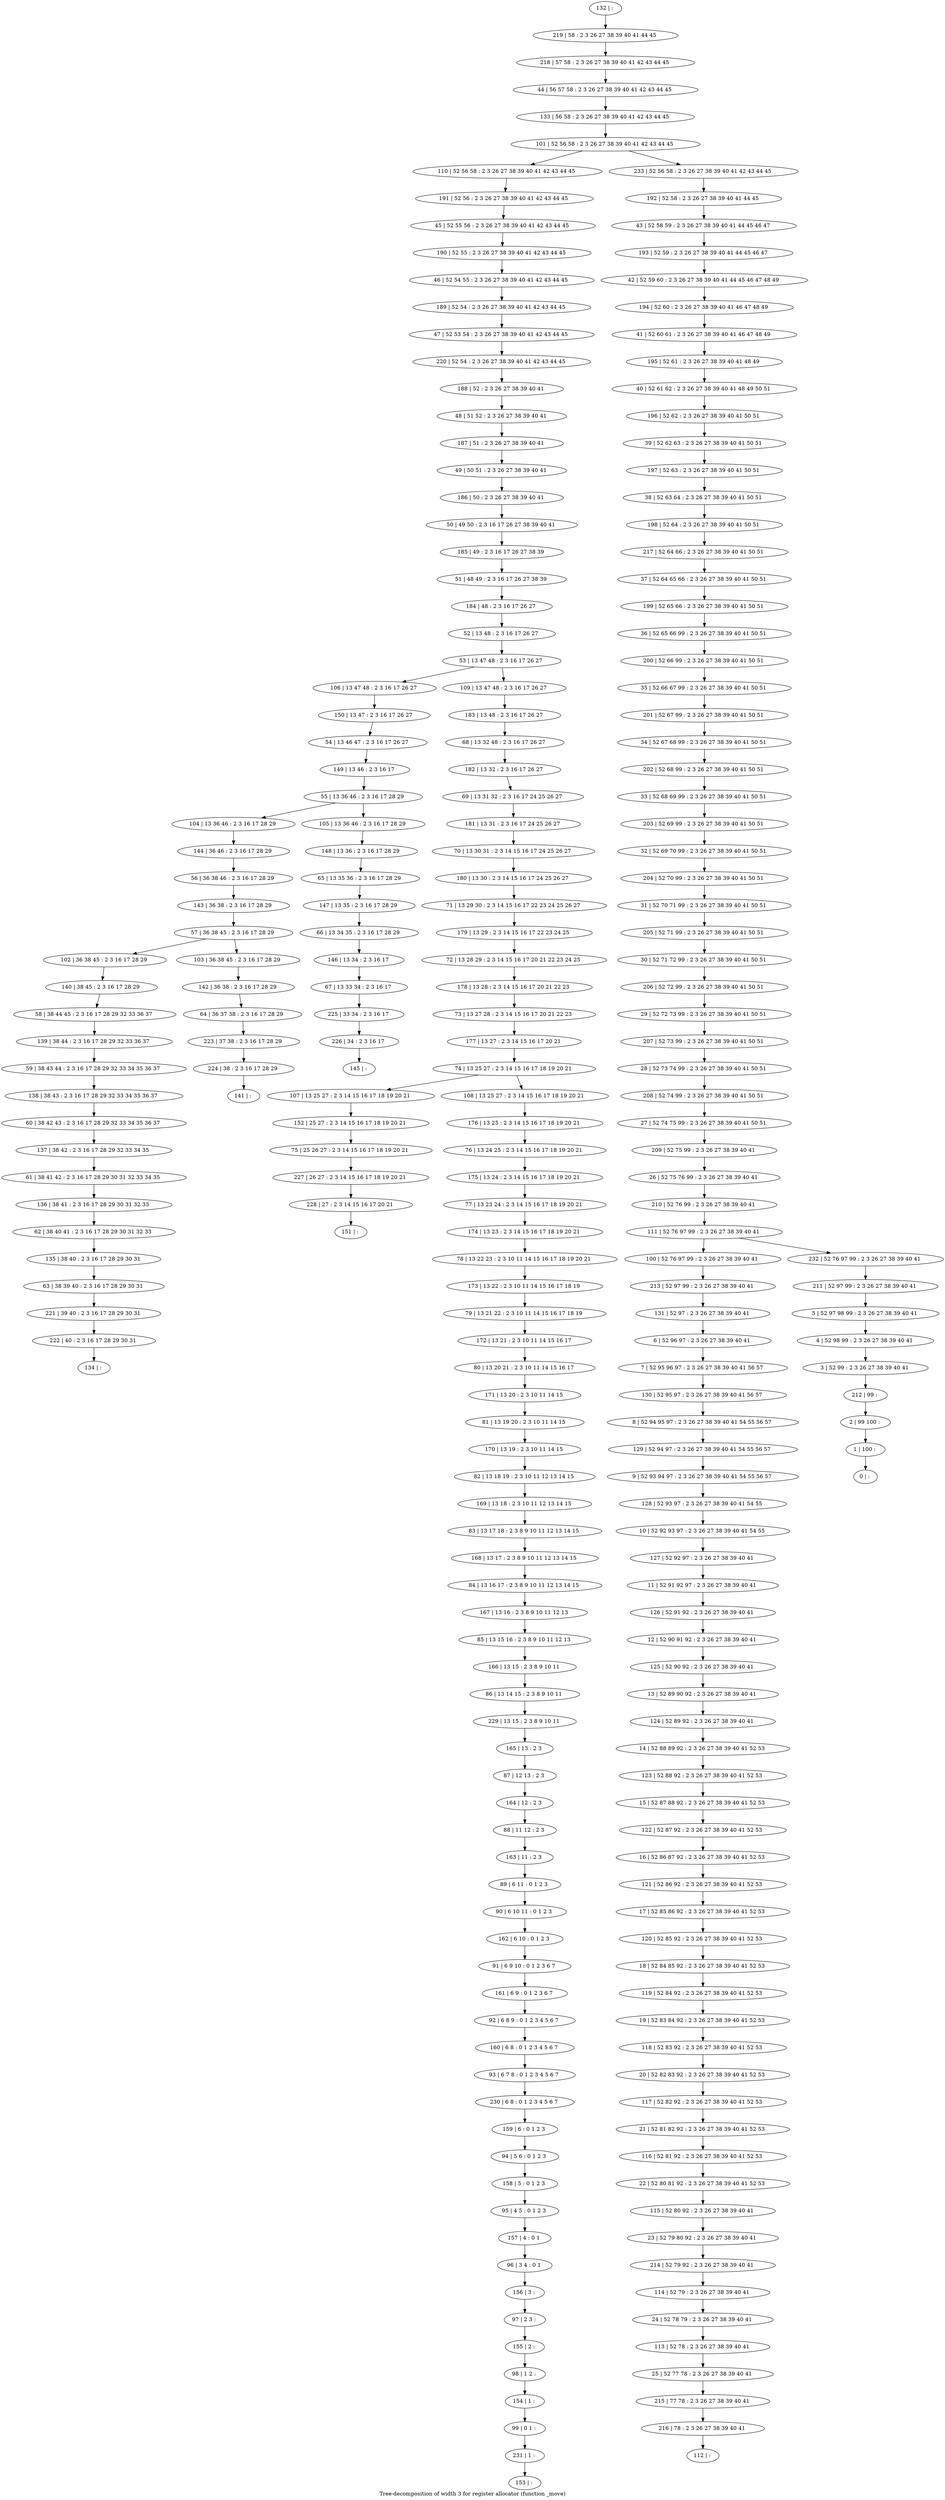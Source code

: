 digraph G {
graph [label="Tree-decomposition of width 3 for register allocator (function _move)"]
0[label="0 | : "];
1[label="1 | 100 : "];
2[label="2 | 99 100 : "];
3[label="3 | 52 99 : 2 3 26 27 38 39 40 41 "];
4[label="4 | 52 98 99 : 2 3 26 27 38 39 40 41 "];
5[label="5 | 52 97 98 99 : 2 3 26 27 38 39 40 41 "];
6[label="6 | 52 96 97 : 2 3 26 27 38 39 40 41 "];
7[label="7 | 52 95 96 97 : 2 3 26 27 38 39 40 41 56 57 "];
8[label="8 | 52 94 95 97 : 2 3 26 27 38 39 40 41 54 55 56 57 "];
9[label="9 | 52 93 94 97 : 2 3 26 27 38 39 40 41 54 55 56 57 "];
10[label="10 | 52 92 93 97 : 2 3 26 27 38 39 40 41 54 55 "];
11[label="11 | 52 91 92 97 : 2 3 26 27 38 39 40 41 "];
12[label="12 | 52 90 91 92 : 2 3 26 27 38 39 40 41 "];
13[label="13 | 52 89 90 92 : 2 3 26 27 38 39 40 41 "];
14[label="14 | 52 88 89 92 : 2 3 26 27 38 39 40 41 52 53 "];
15[label="15 | 52 87 88 92 : 2 3 26 27 38 39 40 41 52 53 "];
16[label="16 | 52 86 87 92 : 2 3 26 27 38 39 40 41 52 53 "];
17[label="17 | 52 85 86 92 : 2 3 26 27 38 39 40 41 52 53 "];
18[label="18 | 52 84 85 92 : 2 3 26 27 38 39 40 41 52 53 "];
19[label="19 | 52 83 84 92 : 2 3 26 27 38 39 40 41 52 53 "];
20[label="20 | 52 82 83 92 : 2 3 26 27 38 39 40 41 52 53 "];
21[label="21 | 52 81 82 92 : 2 3 26 27 38 39 40 41 52 53 "];
22[label="22 | 52 80 81 92 : 2 3 26 27 38 39 40 41 52 53 "];
23[label="23 | 52 79 80 92 : 2 3 26 27 38 39 40 41 "];
24[label="24 | 52 78 79 : 2 3 26 27 38 39 40 41 "];
25[label="25 | 52 77 78 : 2 3 26 27 38 39 40 41 "];
26[label="26 | 52 75 76 99 : 2 3 26 27 38 39 40 41 "];
27[label="27 | 52 74 75 99 : 2 3 26 27 38 39 40 41 50 51 "];
28[label="28 | 52 73 74 99 : 2 3 26 27 38 39 40 41 50 51 "];
29[label="29 | 52 72 73 99 : 2 3 26 27 38 39 40 41 50 51 "];
30[label="30 | 52 71 72 99 : 2 3 26 27 38 39 40 41 50 51 "];
31[label="31 | 52 70 71 99 : 2 3 26 27 38 39 40 41 50 51 "];
32[label="32 | 52 69 70 99 : 2 3 26 27 38 39 40 41 50 51 "];
33[label="33 | 52 68 69 99 : 2 3 26 27 38 39 40 41 50 51 "];
34[label="34 | 52 67 68 99 : 2 3 26 27 38 39 40 41 50 51 "];
35[label="35 | 52 66 67 99 : 2 3 26 27 38 39 40 41 50 51 "];
36[label="36 | 52 65 66 99 : 2 3 26 27 38 39 40 41 50 51 "];
37[label="37 | 52 64 65 66 : 2 3 26 27 38 39 40 41 50 51 "];
38[label="38 | 52 63 64 : 2 3 26 27 38 39 40 41 50 51 "];
39[label="39 | 52 62 63 : 2 3 26 27 38 39 40 41 50 51 "];
40[label="40 | 52 61 62 : 2 3 26 27 38 39 40 41 48 49 50 51 "];
41[label="41 | 52 60 61 : 2 3 26 27 38 39 40 41 46 47 48 49 "];
42[label="42 | 52 59 60 : 2 3 26 27 38 39 40 41 44 45 46 47 48 49 "];
43[label="43 | 52 58 59 : 2 3 26 27 38 39 40 41 44 45 46 47 "];
44[label="44 | 56 57 58 : 2 3 26 27 38 39 40 41 42 43 44 45 "];
45[label="45 | 52 55 56 : 2 3 26 27 38 39 40 41 42 43 44 45 "];
46[label="46 | 52 54 55 : 2 3 26 27 38 39 40 41 42 43 44 45 "];
47[label="47 | 52 53 54 : 2 3 26 27 38 39 40 41 42 43 44 45 "];
48[label="48 | 51 52 : 2 3 26 27 38 39 40 41 "];
49[label="49 | 50 51 : 2 3 26 27 38 39 40 41 "];
50[label="50 | 49 50 : 2 3 16 17 26 27 38 39 40 41 "];
51[label="51 | 48 49 : 2 3 16 17 26 27 38 39 "];
52[label="52 | 13 48 : 2 3 16 17 26 27 "];
53[label="53 | 13 47 48 : 2 3 16 17 26 27 "];
54[label="54 | 13 46 47 : 2 3 16 17 26 27 "];
55[label="55 | 13 36 46 : 2 3 16 17 28 29 "];
56[label="56 | 36 38 46 : 2 3 16 17 28 29 "];
57[label="57 | 36 38 45 : 2 3 16 17 28 29 "];
58[label="58 | 38 44 45 : 2 3 16 17 28 29 32 33 36 37 "];
59[label="59 | 38 43 44 : 2 3 16 17 28 29 32 33 34 35 36 37 "];
60[label="60 | 38 42 43 : 2 3 16 17 28 29 32 33 34 35 36 37 "];
61[label="61 | 38 41 42 : 2 3 16 17 28 29 30 31 32 33 34 35 "];
62[label="62 | 38 40 41 : 2 3 16 17 28 29 30 31 32 33 "];
63[label="63 | 38 39 40 : 2 3 16 17 28 29 30 31 "];
64[label="64 | 36 37 38 : 2 3 16 17 28 29 "];
65[label="65 | 13 35 36 : 2 3 16 17 28 29 "];
66[label="66 | 13 34 35 : 2 3 16 17 28 29 "];
67[label="67 | 13 33 34 : 2 3 16 17 "];
68[label="68 | 13 32 48 : 2 3 16 17 26 27 "];
69[label="69 | 13 31 32 : 2 3 16 17 24 25 26 27 "];
70[label="70 | 13 30 31 : 2 3 14 15 16 17 24 25 26 27 "];
71[label="71 | 13 29 30 : 2 3 14 15 16 17 22 23 24 25 26 27 "];
72[label="72 | 13 28 29 : 2 3 14 15 16 17 20 21 22 23 24 25 "];
73[label="73 | 13 27 28 : 2 3 14 15 16 17 20 21 22 23 "];
74[label="74 | 13 25 27 : 2 3 14 15 16 17 18 19 20 21 "];
75[label="75 | 25 26 27 : 2 3 14 15 16 17 18 19 20 21 "];
76[label="76 | 13 24 25 : 2 3 14 15 16 17 18 19 20 21 "];
77[label="77 | 13 23 24 : 2 3 14 15 16 17 18 19 20 21 "];
78[label="78 | 13 22 23 : 2 3 10 11 14 15 16 17 18 19 20 21 "];
79[label="79 | 13 21 22 : 2 3 10 11 14 15 16 17 18 19 "];
80[label="80 | 13 20 21 : 2 3 10 11 14 15 16 17 "];
81[label="81 | 13 19 20 : 2 3 10 11 14 15 "];
82[label="82 | 13 18 19 : 2 3 10 11 12 13 14 15 "];
83[label="83 | 13 17 18 : 2 3 8 9 10 11 12 13 14 15 "];
84[label="84 | 13 16 17 : 2 3 8 9 10 11 12 13 14 15 "];
85[label="85 | 13 15 16 : 2 3 8 9 10 11 12 13 "];
86[label="86 | 13 14 15 : 2 3 8 9 10 11 "];
87[label="87 | 12 13 : 2 3 "];
88[label="88 | 11 12 : 2 3 "];
89[label="89 | 6 11 : 0 1 2 3 "];
90[label="90 | 6 10 11 : 0 1 2 3 "];
91[label="91 | 6 9 10 : 0 1 2 3 6 7 "];
92[label="92 | 6 8 9 : 0 1 2 3 4 5 6 7 "];
93[label="93 | 6 7 8 : 0 1 2 3 4 5 6 7 "];
94[label="94 | 5 6 : 0 1 2 3 "];
95[label="95 | 4 5 : 0 1 2 3 "];
96[label="96 | 3 4 : 0 1 "];
97[label="97 | 2 3 : "];
98[label="98 | 1 2 : "];
99[label="99 | 0 1 : "];
100[label="100 | 52 76 97 99 : 2 3 26 27 38 39 40 41 "];
101[label="101 | 52 56 58 : 2 3 26 27 38 39 40 41 42 43 44 45 "];
102[label="102 | 36 38 45 : 2 3 16 17 28 29 "];
103[label="103 | 36 38 45 : 2 3 16 17 28 29 "];
104[label="104 | 13 36 46 : 2 3 16 17 28 29 "];
105[label="105 | 13 36 46 : 2 3 16 17 28 29 "];
106[label="106 | 13 47 48 : 2 3 16 17 26 27 "];
107[label="107 | 13 25 27 : 2 3 14 15 16 17 18 19 20 21 "];
108[label="108 | 13 25 27 : 2 3 14 15 16 17 18 19 20 21 "];
109[label="109 | 13 47 48 : 2 3 16 17 26 27 "];
110[label="110 | 52 56 58 : 2 3 26 27 38 39 40 41 42 43 44 45 "];
111[label="111 | 52 76 97 99 : 2 3 26 27 38 39 40 41 "];
112[label="112 | : "];
113[label="113 | 52 78 : 2 3 26 27 38 39 40 41 "];
114[label="114 | 52 79 : 2 3 26 27 38 39 40 41 "];
115[label="115 | 52 80 92 : 2 3 26 27 38 39 40 41 "];
116[label="116 | 52 81 92 : 2 3 26 27 38 39 40 41 52 53 "];
117[label="117 | 52 82 92 : 2 3 26 27 38 39 40 41 52 53 "];
118[label="118 | 52 83 92 : 2 3 26 27 38 39 40 41 52 53 "];
119[label="119 | 52 84 92 : 2 3 26 27 38 39 40 41 52 53 "];
120[label="120 | 52 85 92 : 2 3 26 27 38 39 40 41 52 53 "];
121[label="121 | 52 86 92 : 2 3 26 27 38 39 40 41 52 53 "];
122[label="122 | 52 87 92 : 2 3 26 27 38 39 40 41 52 53 "];
123[label="123 | 52 88 92 : 2 3 26 27 38 39 40 41 52 53 "];
124[label="124 | 52 89 92 : 2 3 26 27 38 39 40 41 "];
125[label="125 | 52 90 92 : 2 3 26 27 38 39 40 41 "];
126[label="126 | 52 91 92 : 2 3 26 27 38 39 40 41 "];
127[label="127 | 52 92 97 : 2 3 26 27 38 39 40 41 "];
128[label="128 | 52 93 97 : 2 3 26 27 38 39 40 41 54 55 "];
129[label="129 | 52 94 97 : 2 3 26 27 38 39 40 41 54 55 56 57 "];
130[label="130 | 52 95 97 : 2 3 26 27 38 39 40 41 56 57 "];
131[label="131 | 52 97 : 2 3 26 27 38 39 40 41 "];
132[label="132 | : "];
133[label="133 | 56 58 : 2 3 26 27 38 39 40 41 42 43 44 45 "];
134[label="134 | : "];
135[label="135 | 38 40 : 2 3 16 17 28 29 30 31 "];
136[label="136 | 38 41 : 2 3 16 17 28 29 30 31 32 33 "];
137[label="137 | 38 42 : 2 3 16 17 28 29 32 33 34 35 "];
138[label="138 | 38 43 : 2 3 16 17 28 29 32 33 34 35 36 37 "];
139[label="139 | 38 44 : 2 3 16 17 28 29 32 33 36 37 "];
140[label="140 | 38 45 : 2 3 16 17 28 29 "];
141[label="141 | : "];
142[label="142 | 36 38 : 2 3 16 17 28 29 "];
143[label="143 | 36 38 : 2 3 16 17 28 29 "];
144[label="144 | 36 46 : 2 3 16 17 28 29 "];
145[label="145 | : "];
146[label="146 | 13 34 : 2 3 16 17 "];
147[label="147 | 13 35 : 2 3 16 17 28 29 "];
148[label="148 | 13 36 : 2 3 16 17 28 29 "];
149[label="149 | 13 46 : 2 3 16 17 "];
150[label="150 | 13 47 : 2 3 16 17 26 27 "];
151[label="151 | : "];
152[label="152 | 25 27 : 2 3 14 15 16 17 18 19 20 21 "];
153[label="153 | : "];
154[label="154 | 1 : "];
155[label="155 | 2 : "];
156[label="156 | 3 : "];
157[label="157 | 4 : 0 1 "];
158[label="158 | 5 : 0 1 2 3 "];
159[label="159 | 6 : 0 1 2 3 "];
160[label="160 | 6 8 : 0 1 2 3 4 5 6 7 "];
161[label="161 | 6 9 : 0 1 2 3 6 7 "];
162[label="162 | 6 10 : 0 1 2 3 "];
163[label="163 | 11 : 2 3 "];
164[label="164 | 12 : 2 3 "];
165[label="165 | 13 : 2 3 "];
166[label="166 | 13 15 : 2 3 8 9 10 11 "];
167[label="167 | 13 16 : 2 3 8 9 10 11 12 13 "];
168[label="168 | 13 17 : 2 3 8 9 10 11 12 13 14 15 "];
169[label="169 | 13 18 : 2 3 10 11 12 13 14 15 "];
170[label="170 | 13 19 : 2 3 10 11 14 15 "];
171[label="171 | 13 20 : 2 3 10 11 14 15 "];
172[label="172 | 13 21 : 2 3 10 11 14 15 16 17 "];
173[label="173 | 13 22 : 2 3 10 11 14 15 16 17 18 19 "];
174[label="174 | 13 23 : 2 3 14 15 16 17 18 19 20 21 "];
175[label="175 | 13 24 : 2 3 14 15 16 17 18 19 20 21 "];
176[label="176 | 13 25 : 2 3 14 15 16 17 18 19 20 21 "];
177[label="177 | 13 27 : 2 3 14 15 16 17 20 21 "];
178[label="178 | 13 28 : 2 3 14 15 16 17 20 21 22 23 "];
179[label="179 | 13 29 : 2 3 14 15 16 17 22 23 24 25 "];
180[label="180 | 13 30 : 2 3 14 15 16 17 24 25 26 27 "];
181[label="181 | 13 31 : 2 3 16 17 24 25 26 27 "];
182[label="182 | 13 32 : 2 3 16 17 26 27 "];
183[label="183 | 13 48 : 2 3 16 17 26 27 "];
184[label="184 | 48 : 2 3 16 17 26 27 "];
185[label="185 | 49 : 2 3 16 17 26 27 38 39 "];
186[label="186 | 50 : 2 3 26 27 38 39 40 41 "];
187[label="187 | 51 : 2 3 26 27 38 39 40 41 "];
188[label="188 | 52 : 2 3 26 27 38 39 40 41 "];
189[label="189 | 52 54 : 2 3 26 27 38 39 40 41 42 43 44 45 "];
190[label="190 | 52 55 : 2 3 26 27 38 39 40 41 42 43 44 45 "];
191[label="191 | 52 56 : 2 3 26 27 38 39 40 41 42 43 44 45 "];
192[label="192 | 52 58 : 2 3 26 27 38 39 40 41 44 45 "];
193[label="193 | 52 59 : 2 3 26 27 38 39 40 41 44 45 46 47 "];
194[label="194 | 52 60 : 2 3 26 27 38 39 40 41 46 47 48 49 "];
195[label="195 | 52 61 : 2 3 26 27 38 39 40 41 48 49 "];
196[label="196 | 52 62 : 2 3 26 27 38 39 40 41 50 51 "];
197[label="197 | 52 63 : 2 3 26 27 38 39 40 41 50 51 "];
198[label="198 | 52 64 : 2 3 26 27 38 39 40 41 50 51 "];
199[label="199 | 52 65 66 : 2 3 26 27 38 39 40 41 50 51 "];
200[label="200 | 52 66 99 : 2 3 26 27 38 39 40 41 50 51 "];
201[label="201 | 52 67 99 : 2 3 26 27 38 39 40 41 50 51 "];
202[label="202 | 52 68 99 : 2 3 26 27 38 39 40 41 50 51 "];
203[label="203 | 52 69 99 : 2 3 26 27 38 39 40 41 50 51 "];
204[label="204 | 52 70 99 : 2 3 26 27 38 39 40 41 50 51 "];
205[label="205 | 52 71 99 : 2 3 26 27 38 39 40 41 50 51 "];
206[label="206 | 52 72 99 : 2 3 26 27 38 39 40 41 50 51 "];
207[label="207 | 52 73 99 : 2 3 26 27 38 39 40 41 50 51 "];
208[label="208 | 52 74 99 : 2 3 26 27 38 39 40 41 50 51 "];
209[label="209 | 52 75 99 : 2 3 26 27 38 39 40 41 "];
210[label="210 | 52 76 99 : 2 3 26 27 38 39 40 41 "];
211[label="211 | 52 97 99 : 2 3 26 27 38 39 40 41 "];
212[label="212 | 99 : "];
213[label="213 | 52 97 99 : 2 3 26 27 38 39 40 41 "];
214[label="214 | 52 79 92 : 2 3 26 27 38 39 40 41 "];
215[label="215 | 77 78 : 2 3 26 27 38 39 40 41 "];
216[label="216 | 78 : 2 3 26 27 38 39 40 41 "];
217[label="217 | 52 64 66 : 2 3 26 27 38 39 40 41 50 51 "];
218[label="218 | 57 58 : 2 3 26 27 38 39 40 41 42 43 44 45 "];
219[label="219 | 58 : 2 3 26 27 38 39 40 41 44 45 "];
220[label="220 | 52 54 : 2 3 26 27 38 39 40 41 42 43 44 45 "];
221[label="221 | 39 40 : 2 3 16 17 28 29 30 31 "];
222[label="222 | 40 : 2 3 16 17 28 29 30 31 "];
223[label="223 | 37 38 : 2 3 16 17 28 29 "];
224[label="224 | 38 : 2 3 16 17 28 29 "];
225[label="225 | 33 34 : 2 3 16 17 "];
226[label="226 | 34 : 2 3 16 17 "];
227[label="227 | 26 27 : 2 3 14 15 16 17 18 19 20 21 "];
228[label="228 | 27 : 2 3 14 15 16 17 20 21 "];
229[label="229 | 13 15 : 2 3 8 9 10 11 "];
230[label="230 | 6 8 : 0 1 2 3 4 5 6 7 "];
231[label="231 | 1 : "];
232[label="232 | 52 76 97 99 : 2 3 26 27 38 39 40 41 "];
233[label="233 | 52 56 58 : 2 3 26 27 38 39 40 41 42 43 44 45 "];
6->7 ;
52->53 ;
89->90 ;
57->102 ;
57->103 ;
55->104 ;
55->105 ;
53->106 ;
74->107 ;
74->108 ;
53->109 ;
113->25 ;
24->113 ;
114->24 ;
115->23 ;
22->115 ;
116->22 ;
21->116 ;
117->21 ;
20->117 ;
118->20 ;
19->118 ;
119->19 ;
18->119 ;
120->18 ;
17->120 ;
121->17 ;
16->121 ;
122->16 ;
15->122 ;
123->15 ;
14->123 ;
124->14 ;
13->124 ;
125->13 ;
12->125 ;
126->12 ;
11->126 ;
127->11 ;
10->127 ;
128->10 ;
9->128 ;
129->9 ;
8->129 ;
130->8 ;
7->130 ;
131->6 ;
135->63 ;
62->135 ;
136->62 ;
61->136 ;
137->61 ;
60->137 ;
138->60 ;
59->138 ;
139->59 ;
58->139 ;
140->58 ;
102->140 ;
142->64 ;
103->142 ;
143->57 ;
56->143 ;
144->56 ;
104->144 ;
146->67 ;
66->146 ;
147->66 ;
65->147 ;
148->65 ;
105->148 ;
149->55 ;
54->149 ;
150->54 ;
106->150 ;
152->75 ;
107->152 ;
154->99 ;
98->154 ;
155->98 ;
97->155 ;
156->97 ;
96->156 ;
157->96 ;
95->157 ;
158->95 ;
94->158 ;
159->94 ;
160->93 ;
92->160 ;
161->92 ;
91->161 ;
162->91 ;
90->162 ;
163->89 ;
88->163 ;
164->88 ;
87->164 ;
165->87 ;
166->86 ;
85->166 ;
167->85 ;
84->167 ;
168->84 ;
83->168 ;
169->83 ;
82->169 ;
170->82 ;
81->170 ;
171->81 ;
80->171 ;
172->80 ;
79->172 ;
173->79 ;
78->173 ;
174->78 ;
77->174 ;
175->77 ;
76->175 ;
176->76 ;
108->176 ;
177->74 ;
73->177 ;
178->73 ;
72->178 ;
179->72 ;
71->179 ;
180->71 ;
70->180 ;
181->70 ;
69->181 ;
182->69 ;
68->182 ;
183->68 ;
109->183 ;
184->52 ;
51->184 ;
185->51 ;
50->185 ;
186->50 ;
49->186 ;
187->49 ;
48->187 ;
188->48 ;
189->47 ;
46->189 ;
190->46 ;
45->190 ;
191->45 ;
110->191 ;
213->131 ;
100->213 ;
214->114 ;
23->214 ;
25->215 ;
216->112 ;
215->216 ;
220->188 ;
47->220 ;
63->221 ;
222->134 ;
221->222 ;
64->223 ;
224->141 ;
223->224 ;
67->225 ;
226->145 ;
225->226 ;
75->227 ;
228->151 ;
227->228 ;
229->165 ;
86->229 ;
230->159 ;
93->230 ;
231->153 ;
99->231 ;
132->219 ;
219->218 ;
218->44 ;
44->133 ;
133->101 ;
192->43 ;
43->193 ;
193->42 ;
42->194 ;
194->41 ;
41->195 ;
195->40 ;
40->196 ;
196->39 ;
39->197 ;
197->38 ;
38->198 ;
198->217 ;
217->37 ;
37->199 ;
199->36 ;
36->200 ;
200->35 ;
35->201 ;
201->34 ;
34->202 ;
202->33 ;
33->203 ;
203->32 ;
32->204 ;
204->31 ;
31->205 ;
205->30 ;
30->206 ;
206->29 ;
29->207 ;
207->28 ;
28->208 ;
208->27 ;
27->209 ;
209->26 ;
26->210 ;
210->111 ;
211->5 ;
5->4 ;
4->3 ;
3->212 ;
212->2 ;
2->1 ;
1->0 ;
232->211 ;
233->192 ;
111->100 ;
111->232 ;
101->110 ;
101->233 ;
}
